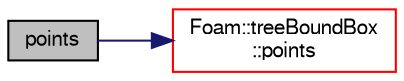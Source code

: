 digraph "points"
{
  bgcolor="transparent";
  edge [fontname="FreeSans",fontsize="10",labelfontname="FreeSans",labelfontsize="10"];
  node [fontname="FreeSans",fontsize="10",shape=record];
  rankdir="LR";
  Node171 [label="points",height=0.2,width=0.4,color="black", fillcolor="grey75", style="filled", fontcolor="black"];
  Node171 -> Node172 [color="midnightblue",fontsize="10",style="solid",fontname="FreeSans"];
  Node172 [label="Foam::treeBoundBox\l::points",height=0.2,width=0.4,color="red",URL="$a27618.html#affb7cf1209e1e3af9a19a21860268ee5",tooltip="vertex coordinates. In octant coding. "];
}
